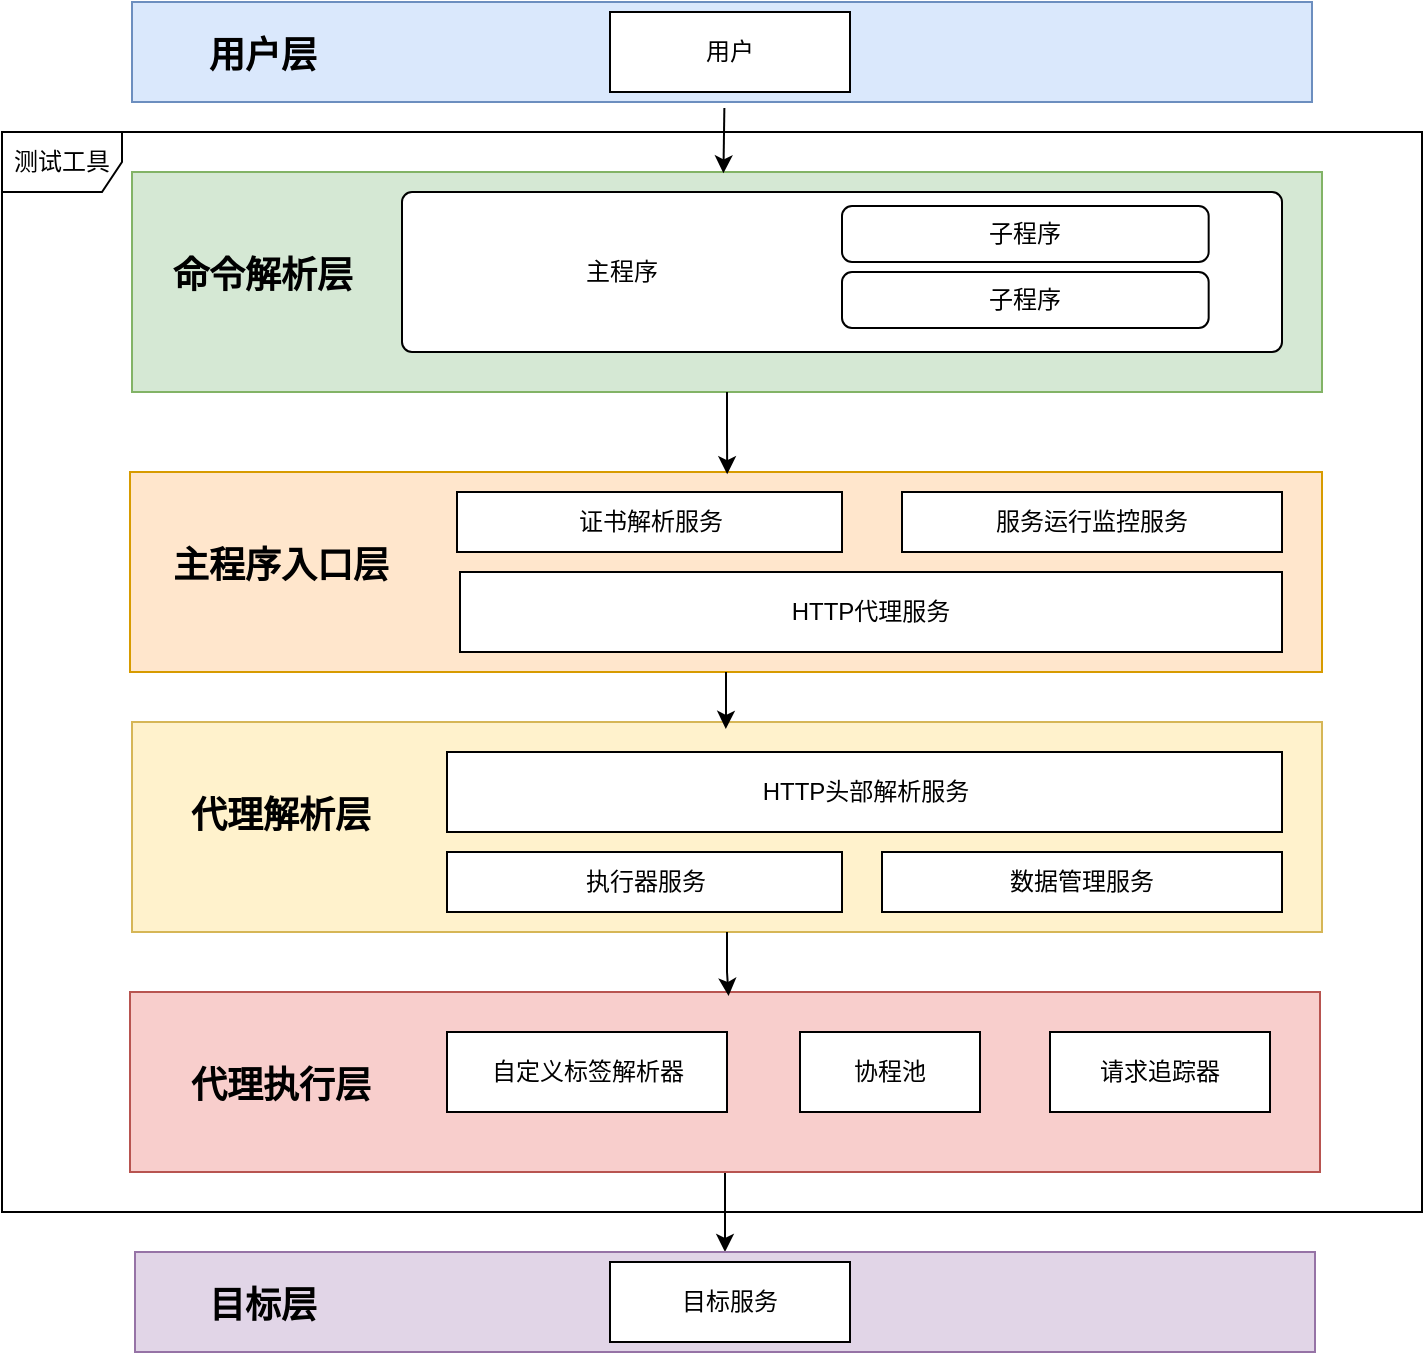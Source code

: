 <mxfile version="24.0.2" type="device">
  <diagram name="第 1 页" id="c_koghnbtXlfK9oydzoS">
    <mxGraphModel dx="1008" dy="683" grid="1" gridSize="10" guides="1" tooltips="1" connect="1" arrows="1" fold="1" page="1" pageScale="1" pageWidth="827" pageHeight="1169" math="0" shadow="0">
      <root>
        <mxCell id="0" />
        <mxCell id="1" parent="0" />
        <mxCell id="NM1UCqIxBW3yklKlw28Z-6" value="" style="verticalLabelPosition=bottom;verticalAlign=top;html=1;shape=mxgraph.basic.rect;fillColor2=none;strokeWidth=1;size=20;indent=5;fillColor=#dae8fc;strokeColor=#6c8ebf;" parent="1" vertex="1">
          <mxGeometry x="115" y="25" width="590" height="50" as="geometry" />
        </mxCell>
        <mxCell id="NM1UCqIxBW3yklKlw28Z-8" value="用户" style="whiteSpace=wrap;html=1;align=center;" parent="1" vertex="1">
          <mxGeometry x="354" y="30" width="120" height="40" as="geometry" />
        </mxCell>
        <mxCell id="NM1UCqIxBW3yklKlw28Z-17" value="" style="verticalLabelPosition=bottom;verticalAlign=top;html=1;shape=mxgraph.basic.rect;fillColor2=none;strokeWidth=1;size=20;indent=5;fillColor=#d5e8d4;strokeColor=#82b366;" parent="1" vertex="1">
          <mxGeometry x="115" y="110" width="595" height="110" as="geometry" />
        </mxCell>
        <mxCell id="NM1UCqIxBW3yklKlw28Z-19" style="edgeStyle=orthogonalEdgeStyle;rounded=0;orthogonalLoop=1;jettySize=auto;html=1;entryX=0.497;entryY=0.006;entryDx=0;entryDy=0;entryPerimeter=0;exitX=0.502;exitY=1.06;exitDx=0;exitDy=0;exitPerimeter=0;" parent="1" source="NM1UCqIxBW3yklKlw28Z-6" target="NM1UCqIxBW3yklKlw28Z-17" edge="1">
          <mxGeometry relative="1" as="geometry">
            <mxPoint x="410" y="170" as="sourcePoint" />
          </mxGeometry>
        </mxCell>
        <mxCell id="NM1UCqIxBW3yklKlw28Z-24" value="" style="verticalLabelPosition=bottom;verticalAlign=top;html=1;shape=mxgraph.basic.rect;fillColor2=none;strokeWidth=1;size=20;indent=5;fillColor=#ffe6cc;strokeColor=#d79b00;" parent="1" vertex="1">
          <mxGeometry x="114" y="260" width="596" height="100" as="geometry" />
        </mxCell>
        <mxCell id="NM1UCqIxBW3yklKlw28Z-28" value="" style="rounded=1;absoluteArcSize=1;html=1;arcSize=10;" parent="1" vertex="1">
          <mxGeometry x="250" y="120" width="440" height="80" as="geometry" />
        </mxCell>
        <mxCell id="NM1UCqIxBW3yklKlw28Z-29" value="主程序" style="html=1;shape=mxgraph.er.anchor;whiteSpace=wrap;" parent="NM1UCqIxBW3yklKlw28Z-28" vertex="1">
          <mxGeometry width="220" height="80" as="geometry" />
        </mxCell>
        <mxCell id="NM1UCqIxBW3yklKlw28Z-30" value="子程序&lt;span style=&quot;color: rgba(0, 0, 0, 0); font-family: monospace; font-size: 0px; text-align: start; text-wrap: nowrap;&quot;&gt;%3CmxGraphModel%3E%3Croot%3E%3CmxCell%20id%3D%220%22%2F%3E%3CmxCell%20id%3D%221%22%20parent%3D%220%22%2F%3E%3CmxCell%20id%3D%222%22%20value%3D%22sub%22%20style%3D%22rounded%3D1%3BabsoluteArcSize%3D1%3Bhtml%3D1%3BarcSize%3D10%3BwhiteSpace%3Dwrap%3Bpoints%3D%5B%5D%3BstrokeColor%3Dinherit%3BfillColor%3Dinherit%3B%22%20vertex%3D%221%22%20parent%3D%221%22%3E%3CmxGeometry%20x%3D%22410%22%20y%3D%22215%22%20width%3D%22108%22%20height%3D%2290%22%20as%3D%22geometry%22%2F%3E%3C%2FmxCell%3E%3C%2Froot%3E%3C%2FmxGraphModel%3E&lt;/span&gt;" style="rounded=1;absoluteArcSize=1;html=1;arcSize=10;whiteSpace=wrap;points=[];strokeColor=inherit;fillColor=inherit;" parent="NM1UCqIxBW3yklKlw28Z-28" vertex="1">
          <mxGeometry x="220" y="7" width="183.333" height="28" as="geometry" />
        </mxCell>
        <mxCell id="NM1UCqIxBW3yklKlw28Z-35" value="子程序&lt;span style=&quot;color: rgba(0, 0, 0, 0); font-family: monospace; font-size: 0px; text-align: start; text-wrap: nowrap;&quot;&gt;%3CmxGraphModel%3E%3Croot%3E%3CmxCell%20id%3D%220%22%2F%3E%3CmxCell%20id%3D%221%22%20parent%3D%220%22%2F%3E%3CmxCell%20id%3D%222%22%20value%3D%22sub%22%20style%3D%22rounded%3D1%3BabsoluteArcSize%3D1%3Bhtml%3D1%3BarcSize%3D10%3BwhiteSpace%3Dwrap%3Bpoints%3D%5B%5D%3BstrokeColor%3Dinherit%3BfillColor%3Dinherit%3B%22%20vertex%3D%221%22%20parent%3D%221%22%3E%3CmxGeometry%20x%3D%22410%22%20y%3D%22215%22%20width%3D%22108%22%20height%3D%2290%22%20as%3D%22geometry%22%2F%3E%3C%2FmxCell%3E%3C%2Froot%3E%3C%2FmxGraphModel%3E&lt;/span&gt;" style="rounded=1;absoluteArcSize=1;html=1;arcSize=10;whiteSpace=wrap;points=[];strokeColor=inherit;fillColor=inherit;" parent="NM1UCqIxBW3yklKlw28Z-28" vertex="1">
          <mxGeometry x="220" y="40" width="183.333" height="28" as="geometry" />
        </mxCell>
        <mxCell id="NM1UCqIxBW3yklKlw28Z-36" value="&lt;font style=&quot;font-size: 18px;&quot;&gt;命令解析层&lt;/font&gt;" style="text;strokeColor=none;fillColor=none;html=1;fontSize=24;fontStyle=1;verticalAlign=middle;align=center;" parent="1" vertex="1">
          <mxGeometry x="130" y="140" width="100" height="40" as="geometry" />
        </mxCell>
        <mxCell id="NM1UCqIxBW3yklKlw28Z-37" value="&lt;span style=&quot;font-size: 18px;&quot;&gt;用户层&lt;/span&gt;" style="text;strokeColor=none;fillColor=none;html=1;fontSize=24;fontStyle=1;verticalAlign=middle;align=center;" parent="1" vertex="1">
          <mxGeometry x="130" y="30" width="100" height="40" as="geometry" />
        </mxCell>
        <mxCell id="NM1UCqIxBW3yklKlw28Z-38" style="edgeStyle=orthogonalEdgeStyle;rounded=0;orthogonalLoop=1;jettySize=auto;html=1;entryX=0.501;entryY=0.011;entryDx=0;entryDy=0;entryPerimeter=0;" parent="1" source="NM1UCqIxBW3yklKlw28Z-17" target="NM1UCqIxBW3yklKlw28Z-24" edge="1">
          <mxGeometry relative="1" as="geometry" />
        </mxCell>
        <mxCell id="NM1UCqIxBW3yklKlw28Z-39" value="&lt;font style=&quot;font-size: 18px;&quot;&gt;主程序入口层&lt;/font&gt;" style="text;strokeColor=none;fillColor=none;html=1;fontSize=24;fontStyle=1;verticalAlign=middle;align=center;" parent="1" vertex="1">
          <mxGeometry x="139" y="285" width="100" height="40" as="geometry" />
        </mxCell>
        <mxCell id="NM1UCqIxBW3yklKlw28Z-40" value="HTTP代理服务" style="whiteSpace=wrap;html=1;align=center;" parent="1" vertex="1">
          <mxGeometry x="279" y="310" width="411" height="40" as="geometry" />
        </mxCell>
        <mxCell id="NM1UCqIxBW3yklKlw28Z-41" value="证书解析服务" style="whiteSpace=wrap;html=1;align=center;" parent="1" vertex="1">
          <mxGeometry x="277.5" y="270" width="192.5" height="30" as="geometry" />
        </mxCell>
        <mxCell id="NM1UCqIxBW3yklKlw28Z-42" value="服务运行监控服务" style="whiteSpace=wrap;html=1;align=center;" parent="1" vertex="1">
          <mxGeometry x="500" y="270" width="190" height="30" as="geometry" />
        </mxCell>
        <mxCell id="NM1UCqIxBW3yklKlw28Z-43" value="" style="verticalLabelPosition=bottom;verticalAlign=top;html=1;shape=mxgraph.basic.rect;fillColor2=none;strokeWidth=1;size=20;indent=5;fillColor=#fff2cc;strokeColor=#d6b656;" parent="1" vertex="1">
          <mxGeometry x="115" y="385" width="595" height="105" as="geometry" />
        </mxCell>
        <mxCell id="NM1UCqIxBW3yklKlw28Z-45" style="edgeStyle=orthogonalEdgeStyle;rounded=0;orthogonalLoop=1;jettySize=auto;html=1;entryX=0.499;entryY=0.033;entryDx=0;entryDy=0;entryPerimeter=0;" parent="1" source="NM1UCqIxBW3yklKlw28Z-24" target="NM1UCqIxBW3yklKlw28Z-43" edge="1">
          <mxGeometry relative="1" as="geometry" />
        </mxCell>
        <mxCell id="NM1UCqIxBW3yklKlw28Z-46" value="&lt;font style=&quot;font-size: 18px;&quot;&gt;代理解析层&lt;/font&gt;" style="text;strokeColor=none;fillColor=none;html=1;fontSize=24;fontStyle=1;verticalAlign=middle;align=center;" parent="1" vertex="1">
          <mxGeometry x="139" y="410" width="100" height="40" as="geometry" />
        </mxCell>
        <mxCell id="NM1UCqIxBW3yklKlw28Z-47" value="HTTP头部解析服务" style="whiteSpace=wrap;html=1;align=center;" parent="1" vertex="1">
          <mxGeometry x="272.5" y="400" width="417.5" height="40" as="geometry" />
        </mxCell>
        <mxCell id="NM1UCqIxBW3yklKlw28Z-48" value="执行器服务" style="whiteSpace=wrap;html=1;align=center;" parent="1" vertex="1">
          <mxGeometry x="272.5" y="450" width="197.5" height="30" as="geometry" />
        </mxCell>
        <mxCell id="NM1UCqIxBW3yklKlw28Z-61" style="edgeStyle=orthogonalEdgeStyle;rounded=0;orthogonalLoop=1;jettySize=auto;html=1;" parent="1" source="NM1UCqIxBW3yklKlw28Z-49" target="NM1UCqIxBW3yklKlw28Z-59" edge="1">
          <mxGeometry relative="1" as="geometry" />
        </mxCell>
        <mxCell id="NM1UCqIxBW3yklKlw28Z-49" value="" style="verticalLabelPosition=bottom;verticalAlign=top;html=1;shape=mxgraph.basic.rect;fillColor2=none;strokeWidth=1;size=20;indent=5;fillColor=#f8cecc;strokeColor=#b85450;" parent="1" vertex="1">
          <mxGeometry x="114" y="520" width="595" height="90" as="geometry" />
        </mxCell>
        <mxCell id="NM1UCqIxBW3yklKlw28Z-50" value="&lt;font style=&quot;font-size: 18px;&quot;&gt;代理执行层&lt;/font&gt;" style="text;strokeColor=none;fillColor=none;html=1;fontSize=24;fontStyle=1;verticalAlign=middle;align=center;" parent="1" vertex="1">
          <mxGeometry x="139" y="545" width="100" height="40" as="geometry" />
        </mxCell>
        <mxCell id="NM1UCqIxBW3yklKlw28Z-51" style="edgeStyle=orthogonalEdgeStyle;rounded=0;orthogonalLoop=1;jettySize=auto;html=1;entryX=0.503;entryY=0.022;entryDx=0;entryDy=0;entryPerimeter=0;" parent="1" source="NM1UCqIxBW3yklKlw28Z-43" target="NM1UCqIxBW3yklKlw28Z-49" edge="1">
          <mxGeometry relative="1" as="geometry" />
        </mxCell>
        <mxCell id="NM1UCqIxBW3yklKlw28Z-52" value="请求追踪器" style="whiteSpace=wrap;html=1;align=center;" parent="1" vertex="1">
          <mxGeometry x="574" y="540" width="110" height="40" as="geometry" />
        </mxCell>
        <mxCell id="NM1UCqIxBW3yklKlw28Z-53" value="数据管理服务" style="whiteSpace=wrap;html=1;align=center;" parent="1" vertex="1">
          <mxGeometry x="490" y="450" width="200" height="30" as="geometry" />
        </mxCell>
        <mxCell id="NM1UCqIxBW3yklKlw28Z-54" value="协程池" style="whiteSpace=wrap;html=1;align=center;" parent="1" vertex="1">
          <mxGeometry x="449" y="540" width="90" height="40" as="geometry" />
        </mxCell>
        <mxCell id="NM1UCqIxBW3yklKlw28Z-55" value="自定义标签解析器" style="whiteSpace=wrap;html=1;align=center;" parent="1" vertex="1">
          <mxGeometry x="272.5" y="540" width="140" height="40" as="geometry" />
        </mxCell>
        <mxCell id="NM1UCqIxBW3yklKlw28Z-59" value="" style="verticalLabelPosition=bottom;verticalAlign=top;html=1;shape=mxgraph.basic.rect;fillColor2=none;strokeWidth=1;size=20;indent=5;fillColor=#e1d5e7;strokeColor=#9673a6;" parent="1" vertex="1">
          <mxGeometry x="116.5" y="650" width="590" height="50" as="geometry" />
        </mxCell>
        <mxCell id="NM1UCqIxBW3yklKlw28Z-60" value="&lt;span style=&quot;font-size: 18px;&quot;&gt;目标层&lt;/span&gt;" style="text;strokeColor=none;fillColor=none;html=1;fontSize=24;fontStyle=1;verticalAlign=middle;align=center;" parent="1" vertex="1">
          <mxGeometry x="130" y="655" width="100" height="40" as="geometry" />
        </mxCell>
        <mxCell id="NM1UCqIxBW3yklKlw28Z-62" value="目标服务" style="whiteSpace=wrap;html=1;align=center;" parent="1" vertex="1">
          <mxGeometry x="354" y="655" width="120" height="40" as="geometry" />
        </mxCell>
        <mxCell id="NM1UCqIxBW3yklKlw28Z-64" value="测试工具" style="shape=umlFrame;whiteSpace=wrap;html=1;pointerEvents=0;" parent="1" vertex="1">
          <mxGeometry x="50" y="90" width="710" height="540" as="geometry" />
        </mxCell>
      </root>
    </mxGraphModel>
  </diagram>
</mxfile>
